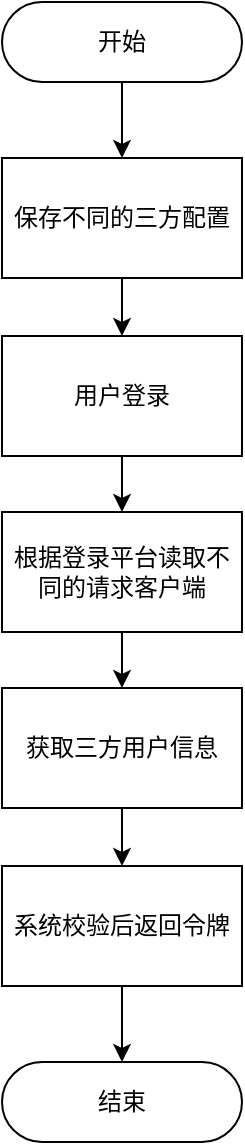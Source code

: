 <mxfile version="26.1.0">
  <diagram name="第 1 页" id="Sr9dMaiNSAW5wkPr166d">
    <mxGraphModel dx="1166" dy="770" grid="1" gridSize="10" guides="1" tooltips="1" connect="1" arrows="1" fold="1" page="1" pageScale="1" pageWidth="827" pageHeight="1169" math="0" shadow="0">
      <root>
        <mxCell id="0" />
        <mxCell id="1" parent="0" />
        <mxCell id="BLQTrfnzE4m1vtn8VhRi-11" style="edgeStyle=orthogonalEdgeStyle;rounded=0;orthogonalLoop=1;jettySize=auto;html=1;exitX=0.5;exitY=1;exitDx=0;exitDy=0;entryX=0.5;entryY=0;entryDx=0;entryDy=0;" edge="1" parent="1" source="BLQTrfnzE4m1vtn8VhRi-1" target="BLQTrfnzE4m1vtn8VhRi-6">
          <mxGeometry relative="1" as="geometry" />
        </mxCell>
        <mxCell id="BLQTrfnzE4m1vtn8VhRi-1" value="保存不同的三方配置" style="rounded=0;whiteSpace=wrap;html=1;" vertex="1" parent="1">
          <mxGeometry x="260" y="178" width="120" height="60" as="geometry" />
        </mxCell>
        <mxCell id="BLQTrfnzE4m1vtn8VhRi-10" style="edgeStyle=orthogonalEdgeStyle;rounded=0;orthogonalLoop=1;jettySize=auto;html=1;exitX=0.5;exitY=1;exitDx=0;exitDy=0;entryX=0.5;entryY=0;entryDx=0;entryDy=0;" edge="1" parent="1" source="BLQTrfnzE4m1vtn8VhRi-2" target="BLQTrfnzE4m1vtn8VhRi-1">
          <mxGeometry relative="1" as="geometry" />
        </mxCell>
        <mxCell id="BLQTrfnzE4m1vtn8VhRi-2" value="开始" style="rounded=1;whiteSpace=wrap;html=1;arcSize=50;" vertex="1" parent="1">
          <mxGeometry x="260" y="100" width="120" height="40" as="geometry" />
        </mxCell>
        <mxCell id="BLQTrfnzE4m1vtn8VhRi-3" value="结束" style="rounded=1;whiteSpace=wrap;html=1;arcSize=50;" vertex="1" parent="1">
          <mxGeometry x="260" y="630" width="120" height="40" as="geometry" />
        </mxCell>
        <mxCell id="BLQTrfnzE4m1vtn8VhRi-12" style="edgeStyle=orthogonalEdgeStyle;rounded=0;orthogonalLoop=1;jettySize=auto;html=1;exitX=0.5;exitY=1;exitDx=0;exitDy=0;entryX=0.5;entryY=0;entryDx=0;entryDy=0;" edge="1" parent="1" source="BLQTrfnzE4m1vtn8VhRi-6" target="BLQTrfnzE4m1vtn8VhRi-7">
          <mxGeometry relative="1" as="geometry" />
        </mxCell>
        <mxCell id="BLQTrfnzE4m1vtn8VhRi-6" value="用户登录" style="rounded=0;whiteSpace=wrap;html=1;" vertex="1" parent="1">
          <mxGeometry x="260" y="267" width="120" height="60" as="geometry" />
        </mxCell>
        <mxCell id="BLQTrfnzE4m1vtn8VhRi-13" style="edgeStyle=orthogonalEdgeStyle;rounded=0;orthogonalLoop=1;jettySize=auto;html=1;exitX=0.5;exitY=1;exitDx=0;exitDy=0;entryX=0.5;entryY=0;entryDx=0;entryDy=0;" edge="1" parent="1" source="BLQTrfnzE4m1vtn8VhRi-7" target="BLQTrfnzE4m1vtn8VhRi-8">
          <mxGeometry relative="1" as="geometry" />
        </mxCell>
        <mxCell id="BLQTrfnzE4m1vtn8VhRi-7" value="根据登录平台读取不同的请求&lt;span style=&quot;background-color: transparent; color: light-dark(rgb(0, 0, 0), rgb(255, 255, 255));&quot;&gt;客户端&lt;/span&gt;" style="rounded=0;whiteSpace=wrap;html=1;" vertex="1" parent="1">
          <mxGeometry x="260" y="355" width="120" height="60" as="geometry" />
        </mxCell>
        <mxCell id="BLQTrfnzE4m1vtn8VhRi-14" style="edgeStyle=orthogonalEdgeStyle;rounded=0;orthogonalLoop=1;jettySize=auto;html=1;exitX=0.5;exitY=1;exitDx=0;exitDy=0;entryX=0.5;entryY=0;entryDx=0;entryDy=0;" edge="1" parent="1" source="BLQTrfnzE4m1vtn8VhRi-8" target="BLQTrfnzE4m1vtn8VhRi-9">
          <mxGeometry relative="1" as="geometry" />
        </mxCell>
        <mxCell id="BLQTrfnzE4m1vtn8VhRi-8" value="获取三方用户信息" style="rounded=0;whiteSpace=wrap;html=1;" vertex="1" parent="1">
          <mxGeometry x="260" y="443" width="120" height="60" as="geometry" />
        </mxCell>
        <mxCell id="BLQTrfnzE4m1vtn8VhRi-15" style="edgeStyle=orthogonalEdgeStyle;rounded=0;orthogonalLoop=1;jettySize=auto;html=1;exitX=0.5;exitY=1;exitDx=0;exitDy=0;entryX=0.5;entryY=0;entryDx=0;entryDy=0;" edge="1" parent="1" source="BLQTrfnzE4m1vtn8VhRi-9" target="BLQTrfnzE4m1vtn8VhRi-3">
          <mxGeometry relative="1" as="geometry" />
        </mxCell>
        <mxCell id="BLQTrfnzE4m1vtn8VhRi-9" value="系统校验后返回令牌" style="rounded=0;whiteSpace=wrap;html=1;" vertex="1" parent="1">
          <mxGeometry x="260" y="532" width="120" height="60" as="geometry" />
        </mxCell>
      </root>
    </mxGraphModel>
  </diagram>
</mxfile>
